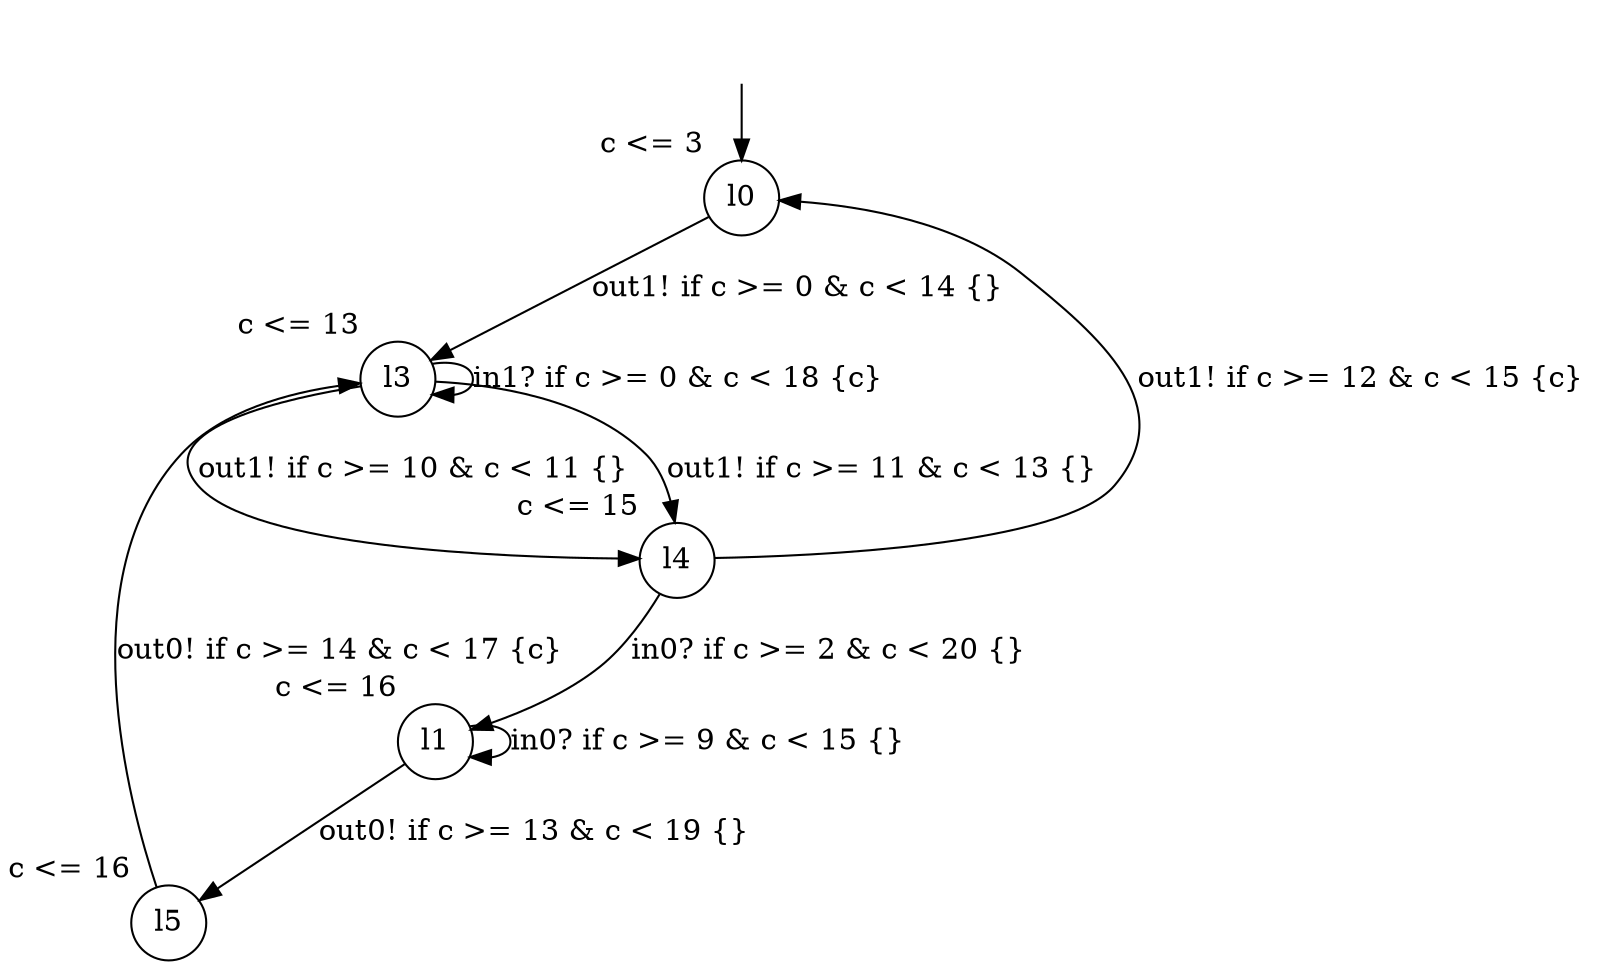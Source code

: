 digraph g {
__start0 [label="" shape="none"];
l0 [shape="circle" margin=0 label="l0", xlabel="c <= 3"];
l1 [shape="circle" margin=0 label="l1", xlabel="c <= 16"];
l3 [shape="circle" margin=0 label="l3", xlabel="c <= 13"];
l4 [shape="circle" margin=0 label="l4", xlabel="c <= 15"];
l5 [shape="circle" margin=0 label="l5", xlabel="c <= 16"];
l0 -> l3 [label="out1! if c >= 0 & c < 14 {} "];
l1 -> l5 [label="out0! if c >= 13 & c < 19 {} "];
l1 -> l1 [label="in0? if c >= 9 & c < 15 {} "];
l3 -> l3 [label="in1? if c >= 0 & c < 18 {c} "];
l3 -> l4 [label="out1! if c >= 11 & c < 13 {} "];
l3 -> l4 [label="out1! if c >= 10 & c < 11 {} "];
l4 -> l1 [label="in0? if c >= 2 & c < 20 {} "];
l4 -> l0 [label="out1! if c >= 12 & c < 15 {c} "];
l5 -> l3 [label="out0! if c >= 14 & c < 17 {c} "];
__start0 -> l0;
}
